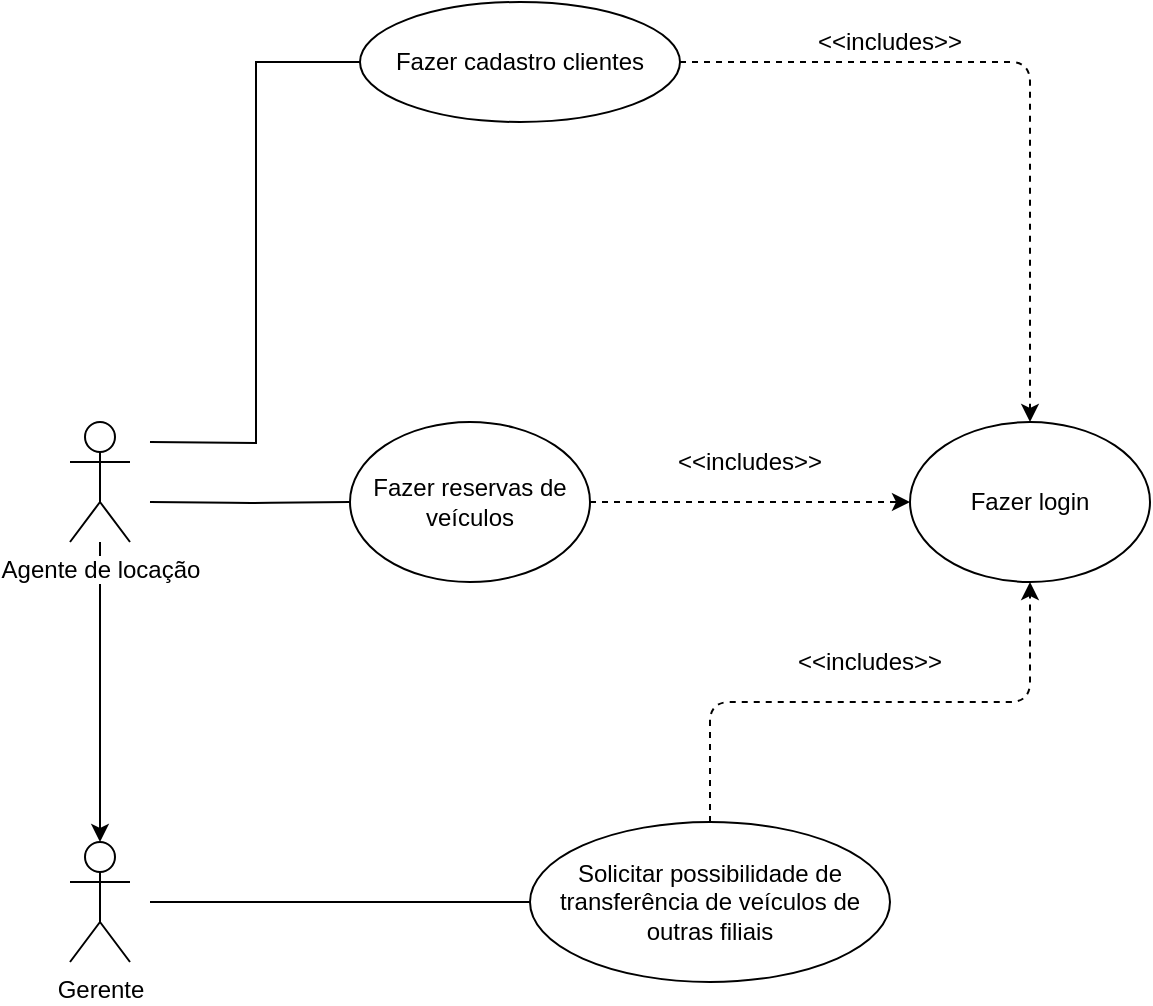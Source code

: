 <mxfile version="10.6.3" type="device"><diagram id="eTkB30IEdnVb3ez3Hq1R" name="Page-1"><mxGraphModel dx="840" dy="484" grid="1" gridSize="10" guides="1" tooltips="1" connect="1" arrows="1" fold="1" page="1" pageScale="1" pageWidth="850" pageHeight="1100" math="0" shadow="0"><root><mxCell id="0"/><mxCell id="1" parent="0"/><mxCell id="YcagEp98PXvVOa51sTvp-5" value="" style="edgeStyle=orthogonalEdgeStyle;rounded=0;orthogonalLoop=1;jettySize=auto;html=1;" parent="1" source="YcagEp98PXvVOa51sTvp-1" target="YcagEp98PXvVOa51sTvp-4" edge="1"><mxGeometry relative="1" as="geometry"/></mxCell><mxCell id="YcagEp98PXvVOa51sTvp-1" value="Agente de locação" style="shape=umlActor;verticalLabelPosition=bottom;labelBackgroundColor=#ffffff;verticalAlign=top;html=1;" parent="1" vertex="1"><mxGeometry x="120" y="270" width="30" height="60" as="geometry"/></mxCell><mxCell id="YcagEp98PXvVOa51sTvp-11" value="" style="edgeStyle=orthogonalEdgeStyle;rounded=0;orthogonalLoop=1;jettySize=auto;html=1;entryX=0;entryY=0.5;entryDx=0;entryDy=0;endArrow=none;endFill=0;" parent="1" target="YcagEp98PXvVOa51sTvp-7" edge="1"><mxGeometry relative="1" as="geometry"><mxPoint x="230" y="100" as="targetPoint"/><mxPoint x="160" y="280" as="sourcePoint"/></mxGeometry></mxCell><mxCell id="YcagEp98PXvVOa51sTvp-4" value="Gerente" style="shape=umlActor;verticalLabelPosition=bottom;labelBackgroundColor=#ffffff;verticalAlign=top;html=1;" parent="1" vertex="1"><mxGeometry x="120" y="480" width="30" height="60" as="geometry"/></mxCell><mxCell id="YcagEp98PXvVOa51sTvp-7" value="Fazer cadastro clientes" style="ellipse;whiteSpace=wrap;html=1;" parent="1" vertex="1"><mxGeometry x="265" y="60" width="160" height="60" as="geometry"/></mxCell><mxCell id="YcagEp98PXvVOa51sTvp-12" value="Solicitar possibilidade de transferência de veículos de outras filiais" style="ellipse;whiteSpace=wrap;html=1;" parent="1" vertex="1"><mxGeometry x="350" y="470" width="180" height="80" as="geometry"/></mxCell><mxCell id="YcagEp98PXvVOa51sTvp-13" value="" style="endArrow=none;html=1;entryX=0;entryY=0.5;entryDx=0;entryDy=0;" parent="1" target="YcagEp98PXvVOa51sTvp-12" edge="1"><mxGeometry width="50" height="50" relative="1" as="geometry"><mxPoint x="160" y="510" as="sourcePoint"/><mxPoint x="140" y="400" as="targetPoint"/></mxGeometry></mxCell><mxCell id="UctIgWGXCNss5q17KxZI-3" value="" style="edgeStyle=orthogonalEdgeStyle;rounded=0;orthogonalLoop=1;jettySize=auto;html=1;dashed=1;" edge="1" parent="1" source="YcagEp98PXvVOa51sTvp-14" target="UctIgWGXCNss5q17KxZI-2"><mxGeometry relative="1" as="geometry"/></mxCell><mxCell id="YcagEp98PXvVOa51sTvp-14" value="Fazer reservas de veículos" style="ellipse;whiteSpace=wrap;html=1;" parent="1" vertex="1"><mxGeometry x="260" y="270" width="120" height="80" as="geometry"/></mxCell><mxCell id="UctIgWGXCNss5q17KxZI-2" value="Fazer login&lt;br&gt;" style="ellipse;whiteSpace=wrap;html=1;" vertex="1" parent="1"><mxGeometry x="540" y="270" width="120" height="80" as="geometry"/></mxCell><mxCell id="YcagEp98PXvVOa51sTvp-15" value="" style="endArrow=none;html=1;entryX=0;entryY=0.5;entryDx=0;entryDy=0;edgeStyle=orthogonalEdgeStyle;" parent="1" target="YcagEp98PXvVOa51sTvp-14" edge="1"><mxGeometry width="50" height="50" relative="1" as="geometry"><mxPoint x="160" y="310" as="sourcePoint"/><mxPoint x="100" y="580" as="targetPoint"/></mxGeometry></mxCell><mxCell id="UctIgWGXCNss5q17KxZI-4" value="" style="endArrow=classic;html=1;dashed=1;entryX=0.5;entryY=1;entryDx=0;entryDy=0;exitX=0.5;exitY=0;exitDx=0;exitDy=0;edgeStyle=orthogonalEdgeStyle;" edge="1" parent="1" source="YcagEp98PXvVOa51sTvp-12" target="UctIgWGXCNss5q17KxZI-2"><mxGeometry width="50" height="50" relative="1" as="geometry"><mxPoint x="410" y="450" as="sourcePoint"/><mxPoint x="140" y="580" as="targetPoint"/></mxGeometry></mxCell><mxCell id="UctIgWGXCNss5q17KxZI-5" value="" style="endArrow=classic;html=1;dashed=1;exitX=1;exitY=0.5;exitDx=0;exitDy=0;entryX=0.5;entryY=0;entryDx=0;entryDy=0;edgeStyle=orthogonalEdgeStyle;" edge="1" parent="1" source="YcagEp98PXvVOa51sTvp-7" target="UctIgWGXCNss5q17KxZI-2"><mxGeometry width="50" height="50" relative="1" as="geometry"><mxPoint x="575" y="200" as="sourcePoint"/><mxPoint x="625" y="150" as="targetPoint"/></mxGeometry></mxCell><mxCell id="UctIgWGXCNss5q17KxZI-6" value="&amp;lt;&amp;lt;includes&amp;gt;&amp;gt;" style="text;html=1;strokeColor=none;fillColor=none;align=center;verticalAlign=middle;whiteSpace=wrap;rounded=0;" vertex="1" parent="1"><mxGeometry x="410" y="280" width="100" height="20" as="geometry"/></mxCell><mxCell id="UctIgWGXCNss5q17KxZI-8" value="&amp;lt;&amp;lt;includes&amp;gt;&amp;gt;" style="text;html=1;strokeColor=none;fillColor=none;align=center;verticalAlign=middle;whiteSpace=wrap;rounded=0;" vertex="1" parent="1"><mxGeometry x="470" y="380" width="100" height="20" as="geometry"/></mxCell><mxCell id="UctIgWGXCNss5q17KxZI-9" value="&amp;lt;&amp;lt;includes&amp;gt;&amp;gt;" style="text;html=1;strokeColor=none;fillColor=none;align=center;verticalAlign=middle;whiteSpace=wrap;rounded=0;" vertex="1" parent="1"><mxGeometry x="480" y="70" width="100" height="20" as="geometry"/></mxCell></root></mxGraphModel></diagram></mxfile>